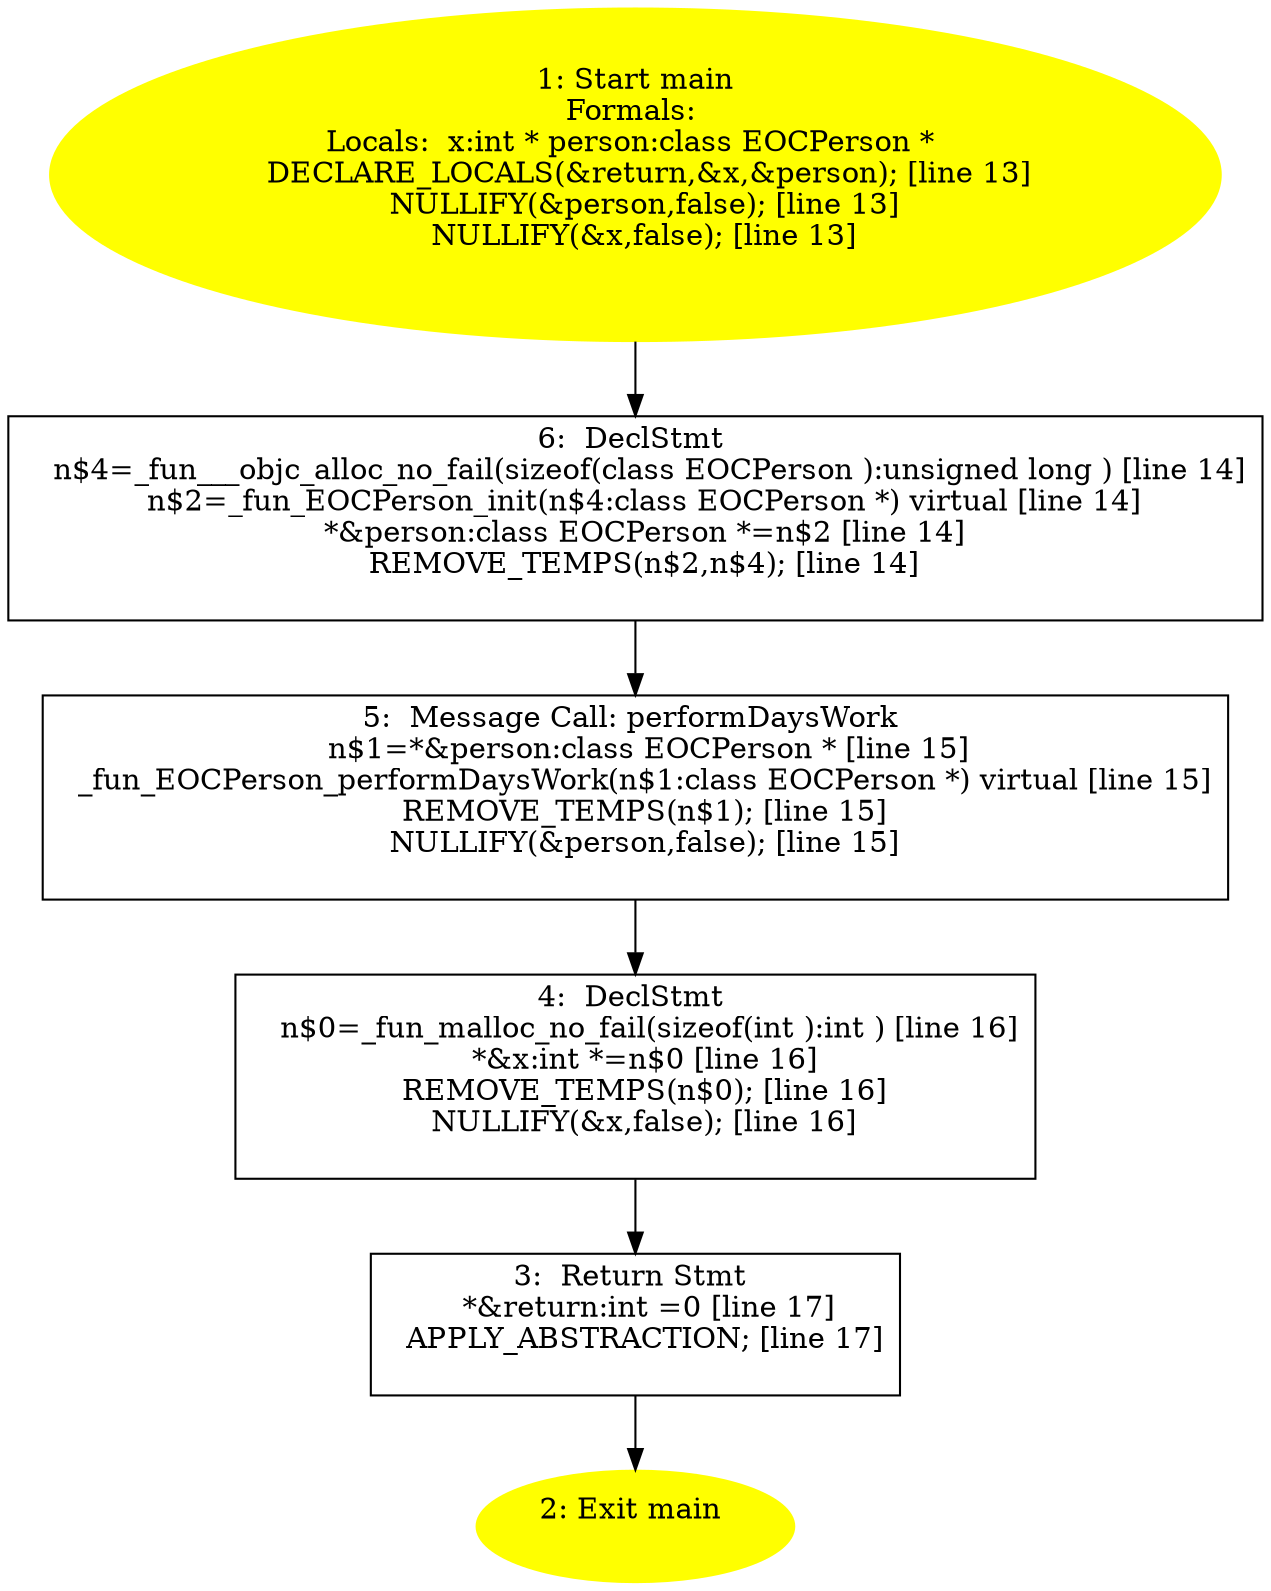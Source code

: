 digraph iCFG {
6 [label="6:  DeclStmt \n   n$4=_fun___objc_alloc_no_fail(sizeof(class EOCPerson ):unsigned long ) [line 14]\n  n$2=_fun_EOCPerson_init(n$4:class EOCPerson *) virtual [line 14]\n  *&person:class EOCPerson *=n$2 [line 14]\n  REMOVE_TEMPS(n$2,n$4); [line 14]\n " shape="box"]
	

	 6 -> 5 ;
5 [label="5:  Message Call: performDaysWork \n   n$1=*&person:class EOCPerson * [line 15]\n  _fun_EOCPerson_performDaysWork(n$1:class EOCPerson *) virtual [line 15]\n  REMOVE_TEMPS(n$1); [line 15]\n  NULLIFY(&person,false); [line 15]\n " shape="box"]
	

	 5 -> 4 ;
4 [label="4:  DeclStmt \n   n$0=_fun_malloc_no_fail(sizeof(int ):int ) [line 16]\n  *&x:int *=n$0 [line 16]\n  REMOVE_TEMPS(n$0); [line 16]\n  NULLIFY(&x,false); [line 16]\n " shape="box"]
	

	 4 -> 3 ;
3 [label="3:  Return Stmt \n   *&return:int =0 [line 17]\n  APPLY_ABSTRACTION; [line 17]\n " shape="box"]
	

	 3 -> 2 ;
2 [label="2: Exit main \n  " color=yellow style=filled]
	

1 [label="1: Start main\nFormals: \nLocals:  x:int * person:class EOCPerson * \n   DECLARE_LOCALS(&return,&x,&person); [line 13]\n  NULLIFY(&person,false); [line 13]\n  NULLIFY(&x,false); [line 13]\n " color=yellow style=filled]
	

	 1 -> 6 ;
}
